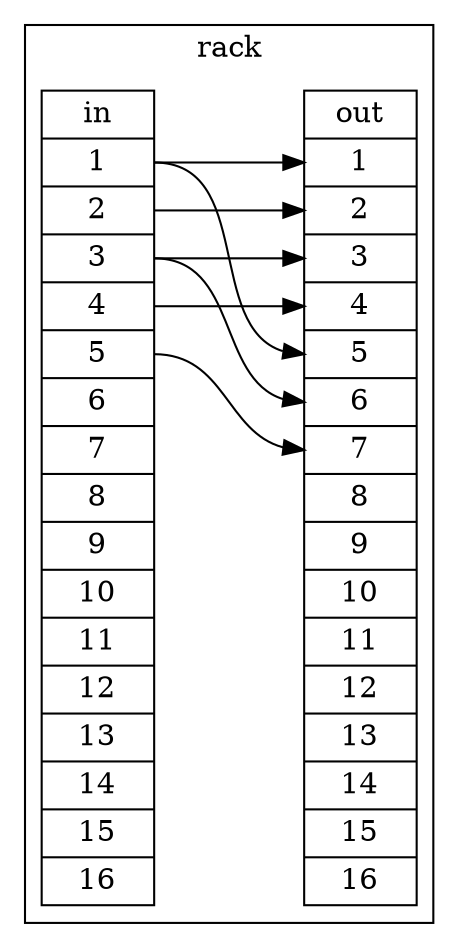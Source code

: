digraph structs {
    graph [rankdir=LR, splines=true, ranksep=1];
    node [shape=record];
    
subgraph cluster_rack {
    label="rack";
    

    rack_in [label="in|<1> 1|<2> 2|<3> 3|<4> 4|<5> 5|<6> 6|<7> 7|<8> 8|<9> 9
                      |<10> 10|<11> 11|<12> 12|<13> 13|<14> 14|<15> 15|<16> 16"];

    
    
    rack_out [label="out|<1> 1|<2> 2|<3> 3|<4> 4|<5> 5|<6> 6|<7> 7|<8> 8|<9> 9
                      |<10> 10|<11> 11|<12> 12|<13> 13|<14> 14|<15> 15|<16> 16"];
      
    rack_in:1 -> rack_out:1; // SO
    rack_in:2 -> rack_out:2; // HE
    rack_in:3 -> rack_out:3; // HA
    rack_in:4 -> rack_out:4; // A
    rack_in:1 -> rack_out:5; // ST
    rack_in:3 -> rack_out:6; // OD
    rack_in:5 -> rack_out:7; // S
}   
}
